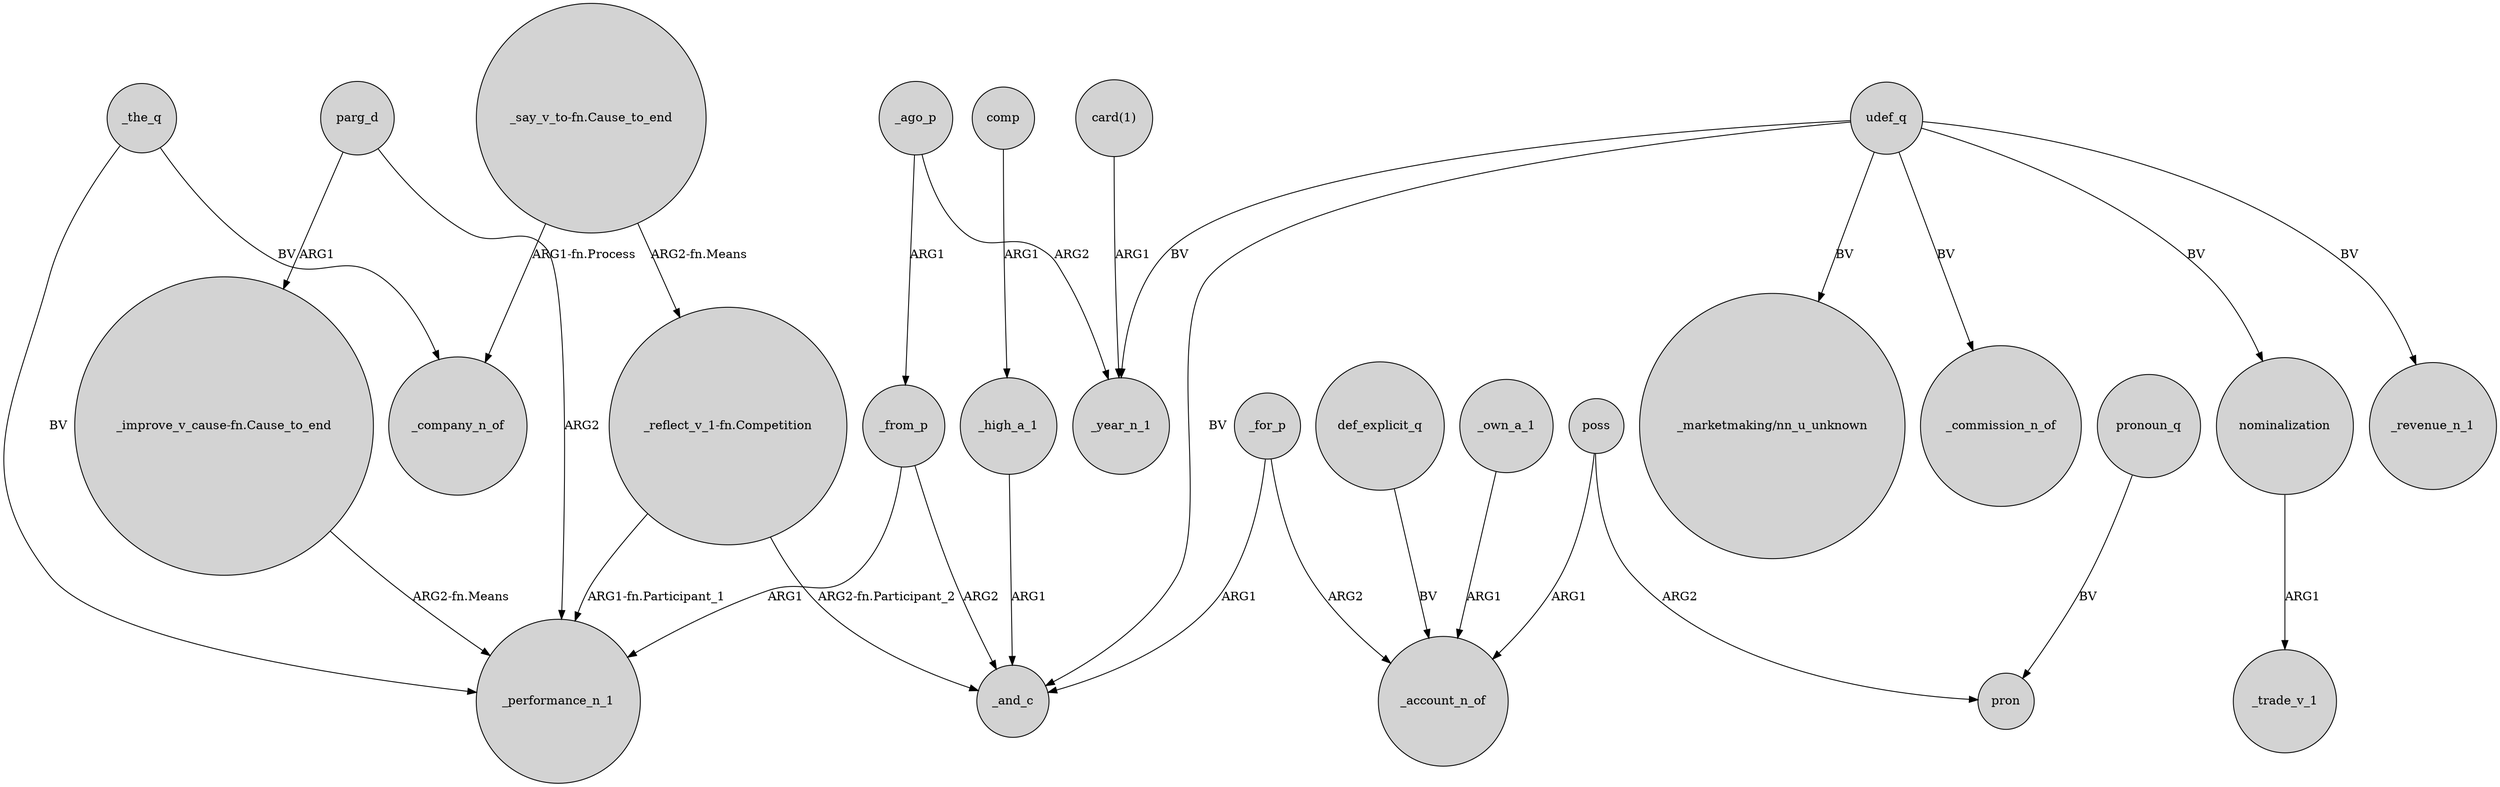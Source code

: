 digraph {
	node [shape=circle style=filled]
	_from_p -> _performance_n_1 [label=ARG1]
	_for_p -> _and_c [label=ARG1]
	_ago_p -> _from_p [label=ARG1]
	"card(1)" -> _year_n_1 [label=ARG1]
	_from_p -> _and_c [label=ARG2]
	udef_q -> nominalization [label=BV]
	"_say_v_to-fn.Cause_to_end" -> "_reflect_v_1-fn.Competition" [label="ARG2-fn.Means"]
	def_explicit_q -> _account_n_of [label=BV]
	udef_q -> _and_c [label=BV]
	_the_q -> _performance_n_1 [label=BV]
	parg_d -> _performance_n_1 [label=ARG2]
	udef_q -> _revenue_n_1 [label=BV]
	"_reflect_v_1-fn.Competition" -> _and_c [label="ARG2-fn.Participant_2"]
	pronoun_q -> pron [label=BV]
	parg_d -> "_improve_v_cause-fn.Cause_to_end" [label=ARG1]
	poss -> pron [label=ARG2]
	udef_q -> "_marketmaking/nn_u_unknown" [label=BV]
	comp -> _high_a_1 [label=ARG1]
	_ago_p -> _year_n_1 [label=ARG2]
	udef_q -> _commission_n_of [label=BV]
	_for_p -> _account_n_of [label=ARG2]
	udef_q -> _year_n_1 [label=BV]
	poss -> _account_n_of [label=ARG1]
	"_say_v_to-fn.Cause_to_end" -> _company_n_of [label="ARG1-fn.Process"]
	_own_a_1 -> _account_n_of [label=ARG1]
	_the_q -> _company_n_of [label=BV]
	nominalization -> _trade_v_1 [label=ARG1]
	_high_a_1 -> _and_c [label=ARG1]
	"_reflect_v_1-fn.Competition" -> _performance_n_1 [label="ARG1-fn.Participant_1"]
	"_improve_v_cause-fn.Cause_to_end" -> _performance_n_1 [label="ARG2-fn.Means"]
}
